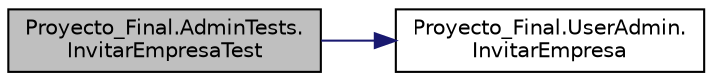 digraph "Proyecto_Final.AdminTests.InvitarEmpresaTest"
{
 // INTERACTIVE_SVG=YES
 // LATEX_PDF_SIZE
  edge [fontname="Helvetica",fontsize="10",labelfontname="Helvetica",labelfontsize="10"];
  node [fontname="Helvetica",fontsize="10",shape=record];
  rankdir="LR";
  Node1 [label="Proyecto_Final.AdminTests.\lInvitarEmpresaTest",height=0.2,width=0.4,color="black", fillcolor="grey75", style="filled", fontcolor="black",tooltip="Prueba que se pueda aceptar una invitacion."];
  Node1 -> Node2 [color="midnightblue",fontsize="10",style="solid",fontname="Helvetica"];
  Node2 [label="Proyecto_Final.UserAdmin.\lInvitarEmpresa",height=0.2,width=0.4,color="black", fillcolor="white", style="filled",URL="$classProyecto__Final_1_1UserAdmin.html#a7e5ec2f30b07a4364cc23252f52752eb",tooltip="Invita a una empresa desde cualquier IUserInterface siempre y cuando esta empresa no haya sido invita..."];
}
